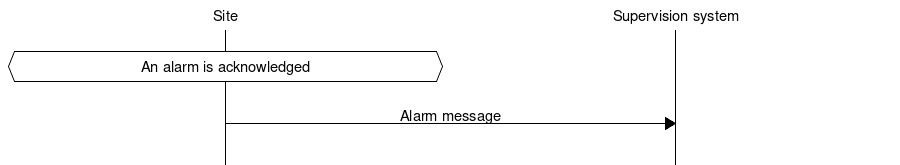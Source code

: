 # MSC for Alarm ack from site

msc {
  hscale = "1.5", arcgradient = "0";

  Site, "Supervision system";

  |||;
  Site abox Site [ label = "An alarm is acknowledged" ];
  |||;
  Site=>"Supervision system" [ label = "Alarm message" ];
  |||;
}
